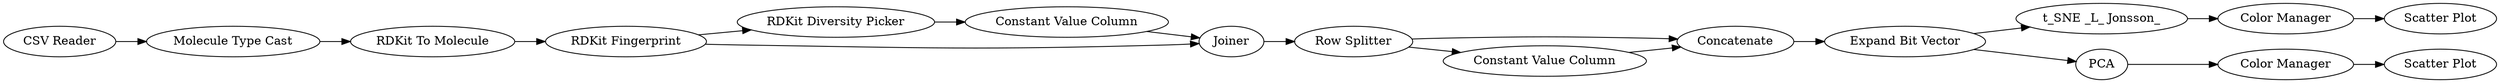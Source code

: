 digraph {
	20 -> 31
	6 -> 3
	32 -> 33
	20 -> 18
	30 -> 20
	28 -> 29
	31 -> 32
	29 -> 30
	2 -> 6
	24 -> 25
	3 -> 27
	18 -> 22
	25 -> 27
	1 -> 2
	22 -> 21
	27 -> 28
	28 -> 30
	3 -> 24
	24 [label="RDKit Diversity Picker"]
	27 [label=Joiner]
	32 [label="Color Manager"]
	20 [label="Expand Bit Vector"]
	1 [label="CSV Reader"]
	22 [label="Color Manager"]
	29 [label="Constant Value Column"]
	31 [label="t_SNE _L_ Jonsson_"]
	28 [label="Row Splitter"]
	18 [label=PCA]
	21 [label="Scatter Plot"]
	6 [label="RDKit To Molecule"]
	25 [label="Constant Value Column"]
	33 [label="Scatter Plot"]
	30 [label=Concatenate]
	3 [label="RDKit Fingerprint"]
	2 [label="Molecule Type Cast"]
	rankdir=LR
}
